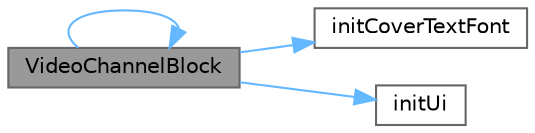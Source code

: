 digraph "VideoChannelBlock"
{
 // LATEX_PDF_SIZE
  bgcolor="transparent";
  edge [fontname=Helvetica,fontsize=10,labelfontname=Helvetica,labelfontsize=10];
  node [fontname=Helvetica,fontsize=10,shape=box,height=0.2,width=0.4];
  rankdir="LR";
  Node1 [id="Node000001",label="VideoChannelBlock",height=0.2,width=0.4,color="gray40", fillcolor="grey60", style="filled", fontcolor="black",tooltip="构造函数，初始化视频频道块控件"];
  Node1 -> Node2 [id="edge1_Node000001_Node000002",color="steelblue1",style="solid",tooltip=" "];
  Node2 [id="Node000002",label="initCoverTextFont",height=0.2,width=0.4,color="grey40", fillcolor="white", style="filled",URL="$class_video_channel_block.html#a784cd2809d2b67e82e15b9f324fad370",tooltip="初始化封面文本字体"];
  Node1 -> Node3 [id="edge2_Node000001_Node000003",color="steelblue1",style="solid",tooltip=" "];
  Node3 [id="Node000003",label="initUi",height=0.2,width=0.4,color="grey40", fillcolor="white", style="filled",URL="$class_video_channel_block.html#afba6e95967cc3eb25fd518f7bde6ec04",tooltip="初始化界面"];
  Node1 -> Node1 [id="edge3_Node000001_Node000001",color="steelblue1",style="solid",tooltip=" "];
}
